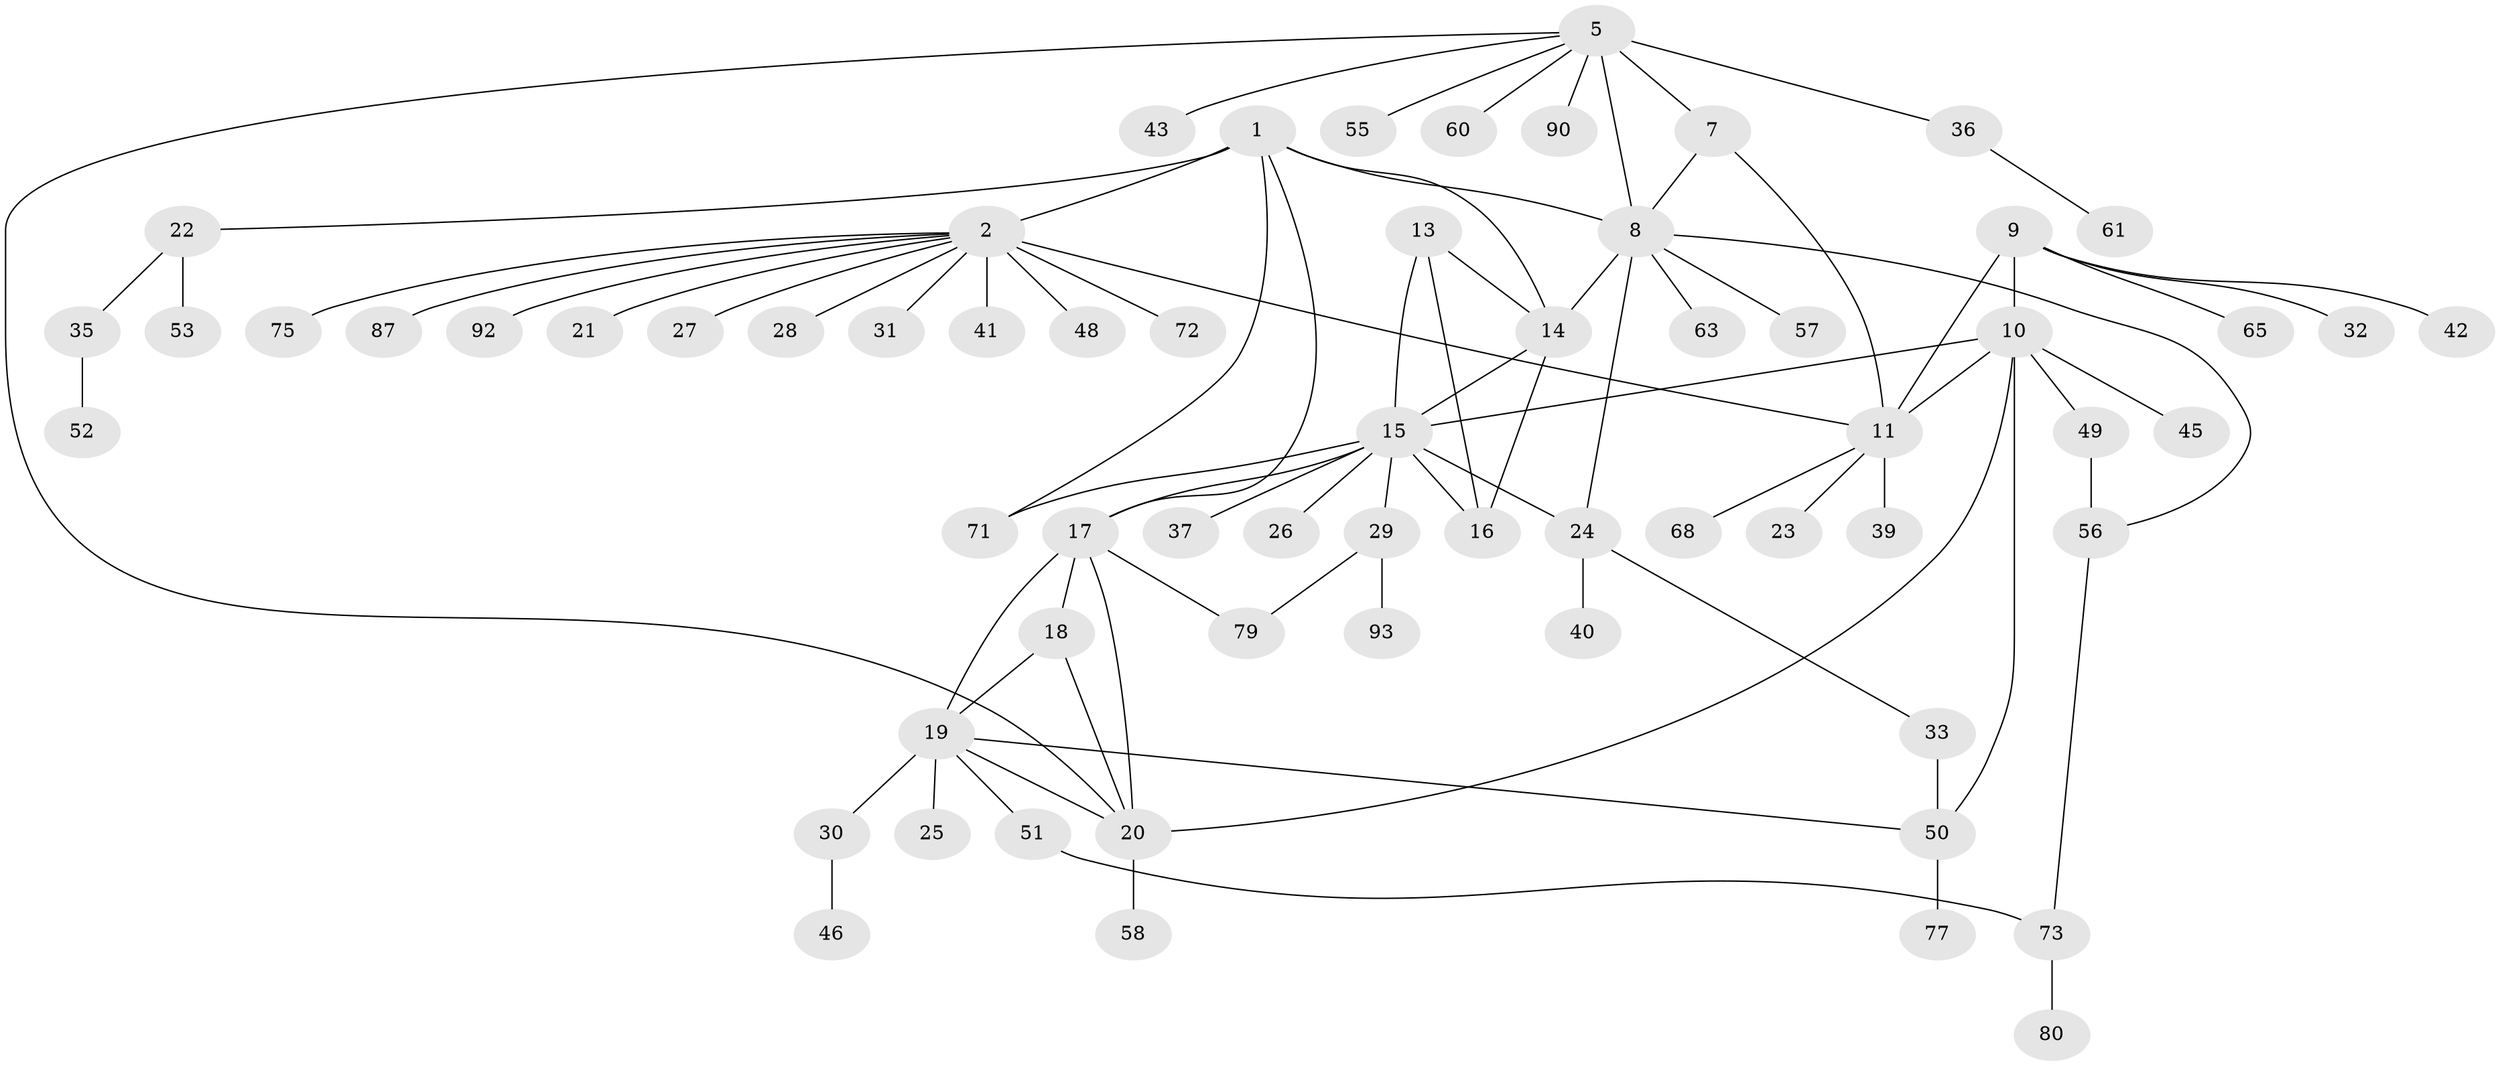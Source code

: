 // Generated by graph-tools (version 1.1) at 2025/52/02/27/25 19:52:20]
// undirected, 65 vertices, 85 edges
graph export_dot {
graph [start="1"]
  node [color=gray90,style=filled];
  1 [super="+3"];
  2 [super="+4"];
  5 [super="+6"];
  7 [super="+74"];
  8 [super="+38"];
  9 [super="+86"];
  10 [super="+12"];
  11 [super="+34"];
  13;
  14 [super="+89"];
  15 [super="+47"];
  16 [super="+83"];
  17 [super="+85"];
  18 [super="+82"];
  19 [super="+94"];
  20 [super="+70"];
  21 [super="+67"];
  22 [super="+54"];
  23 [super="+91"];
  24 [super="+69"];
  25 [super="+44"];
  26;
  27;
  28;
  29 [super="+76"];
  30 [super="+88"];
  31;
  32;
  33 [super="+66"];
  35 [super="+64"];
  36;
  37 [super="+81"];
  39;
  40;
  41;
  42;
  43;
  45;
  46;
  48;
  49;
  50 [super="+62"];
  51 [super="+59"];
  52;
  53;
  55;
  56;
  57;
  58;
  60;
  61;
  63;
  65;
  68;
  71;
  72;
  73 [super="+78"];
  75 [super="+84"];
  77;
  79;
  80;
  87;
  90;
  92;
  93;
  1 -- 2 [weight=4];
  1 -- 14;
  1 -- 17;
  1 -- 71;
  1 -- 8 [weight=2];
  1 -- 22;
  2 -- 11;
  2 -- 72;
  2 -- 41;
  2 -- 75;
  2 -- 28;
  2 -- 48;
  2 -- 21;
  2 -- 87;
  2 -- 27;
  2 -- 92;
  2 -- 31;
  5 -- 7 [weight=2];
  5 -- 8 [weight=2];
  5 -- 20;
  5 -- 55;
  5 -- 60;
  5 -- 36;
  5 -- 90;
  5 -- 43;
  7 -- 8;
  7 -- 11;
  8 -- 14;
  8 -- 24;
  8 -- 56;
  8 -- 57;
  8 -- 63;
  9 -- 10 [weight=2];
  9 -- 11;
  9 -- 32;
  9 -- 42;
  9 -- 65;
  10 -- 11 [weight=2];
  10 -- 15;
  10 -- 45;
  10 -- 49;
  10 -- 50;
  10 -- 20;
  11 -- 23;
  11 -- 68;
  11 -- 39;
  13 -- 14;
  13 -- 15;
  13 -- 16;
  14 -- 15;
  14 -- 16;
  15 -- 16;
  15 -- 17;
  15 -- 26;
  15 -- 29;
  15 -- 37;
  15 -- 71;
  15 -- 24;
  17 -- 18;
  17 -- 19;
  17 -- 20;
  17 -- 79;
  18 -- 19;
  18 -- 20;
  19 -- 20;
  19 -- 25;
  19 -- 30;
  19 -- 50;
  19 -- 51;
  20 -- 58;
  22 -- 35;
  22 -- 53;
  24 -- 33;
  24 -- 40;
  29 -- 79;
  29 -- 93;
  30 -- 46;
  33 -- 50;
  35 -- 52;
  36 -- 61;
  49 -- 56;
  50 -- 77;
  51 -- 73;
  56 -- 73;
  73 -- 80;
}
